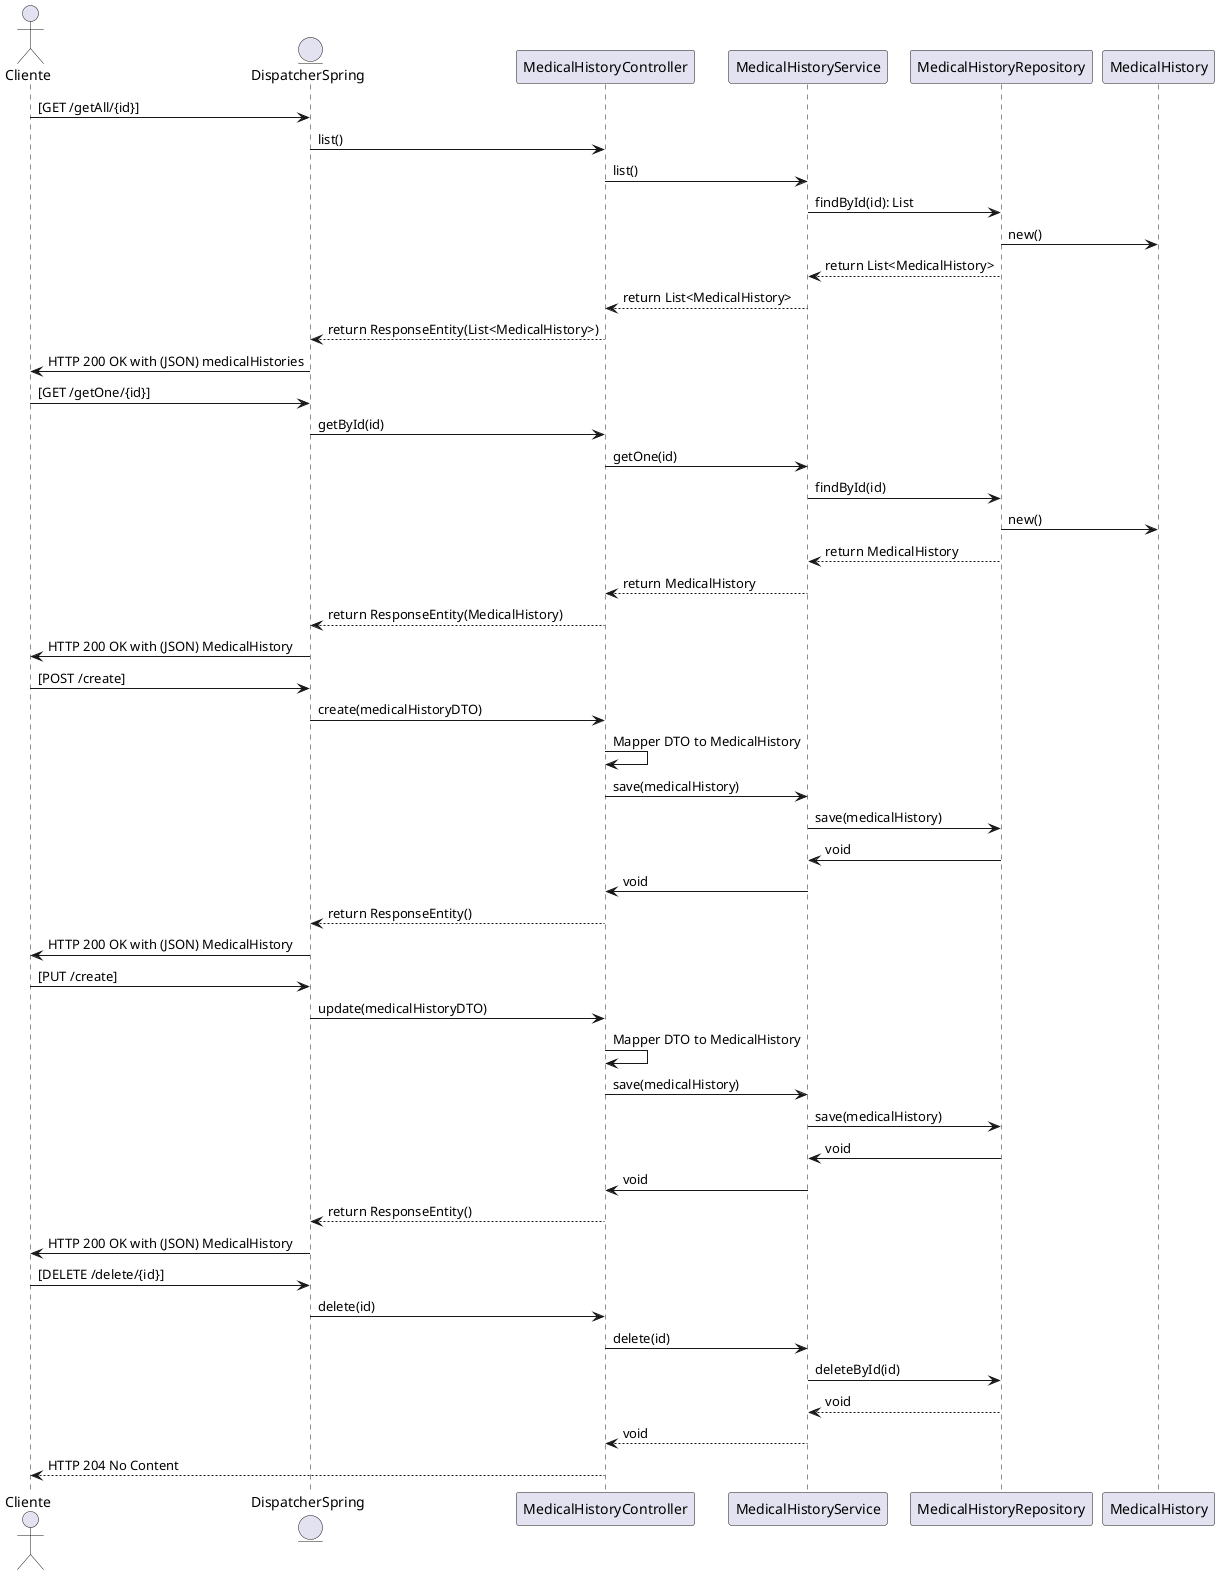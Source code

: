 @startuml MedicalHistory

actor Cliente
entity DispatcherSpring

'--- GET /api/medicalHistory/ ---
Cliente -> DispatcherSpring : [GET /getAll/{id}]
DispatcherSpring -> MedicalHistoryController : list()
MedicalHistoryController -> MedicalHistoryService : list()
MedicalHistoryService -> MedicalHistoryRepository : findById(id): List
MedicalHistoryRepository -> MedicalHistory : new()
MedicalHistoryRepository --> MedicalHistoryService : return List<MedicalHistory>
MedicalHistoryService --> MedicalHistoryController : return List<MedicalHistory>
MedicalHistoryController --> DispatcherSpring : return ResponseEntity(List<MedicalHistory>)
DispatcherSpring -> Cliente : HTTP 200 OK with (JSON) medicalHistories

'--- GET /api/medicalHistory/ ---
Cliente -> DispatcherSpring : [GET /getOne/{id}]
DispatcherSpring -> MedicalHistoryController : getById(id)
MedicalHistoryController -> MedicalHistoryService : getOne(id)
MedicalHistoryService -> MedicalHistoryRepository : findById(id)
MedicalHistoryRepository -> MedicalHistory : new()
MedicalHistoryRepository --> MedicalHistoryService : return MedicalHistory
MedicalHistoryService --> MedicalHistoryController : return MedicalHistory
MedicalHistoryController --> DispatcherSpring : return ResponseEntity(MedicalHistory)
DispatcherSpring -> Cliente : HTTP 200 OK with (JSON) MedicalHistory

' --- POST /api/medicalHistory/ ---
Cliente -> DispatcherSpring : [POST /create]
DispatcherSpring -> MedicalHistoryController : create(medicalHistoryDTO)
MedicalHistoryController -> MedicalHistoryController: Mapper DTO to MedicalHistory
MedicalHistoryController -> MedicalHistoryService : save(medicalHistory)
MedicalHistoryService -> MedicalHistoryRepository : save(medicalHistory)
MedicalHistoryRepository -> MedicalHistoryService : void
MedicalHistoryService -> MedicalHistoryController : void
MedicalHistoryController --> DispatcherSpring : return ResponseEntity()
DispatcherSpring -> Cliente : HTTP 200 OK with (JSON) MedicalHistory

' --- POST /api/medicalHistory/ ---
Cliente -> DispatcherSpring : [PUT /create]
DispatcherSpring -> MedicalHistoryController : update(medicalHistoryDTO)
MedicalHistoryController -> MedicalHistoryController: Mapper DTO to MedicalHistory
MedicalHistoryController -> MedicalHistoryService : save(medicalHistory)
MedicalHistoryService -> MedicalHistoryRepository : save(medicalHistory)
MedicalHistoryRepository -> MedicalHistoryService : void
MedicalHistoryService -> MedicalHistoryController : void
MedicalHistoryController --> DispatcherSpring : return ResponseEntity()
DispatcherSpring -> Cliente : HTTP 200 OK with (JSON) MedicalHistory

' --- DELETE /api/medicalHistory/ ---
Cliente -> DispatcherSpring : [DELETE /delete/{id}]
DispatcherSpring -> MedicalHistoryController: delete(id)
MedicalHistoryController -> MedicalHistoryService : delete(id)
MedicalHistoryService -> MedicalHistoryRepository : deleteById(id)
MedicalHistoryRepository --> MedicalHistoryService : void
MedicalHistoryService --> MedicalHistoryController : void
MedicalHistoryController --> Cliente : HTTP 204 No Content

@enduml
